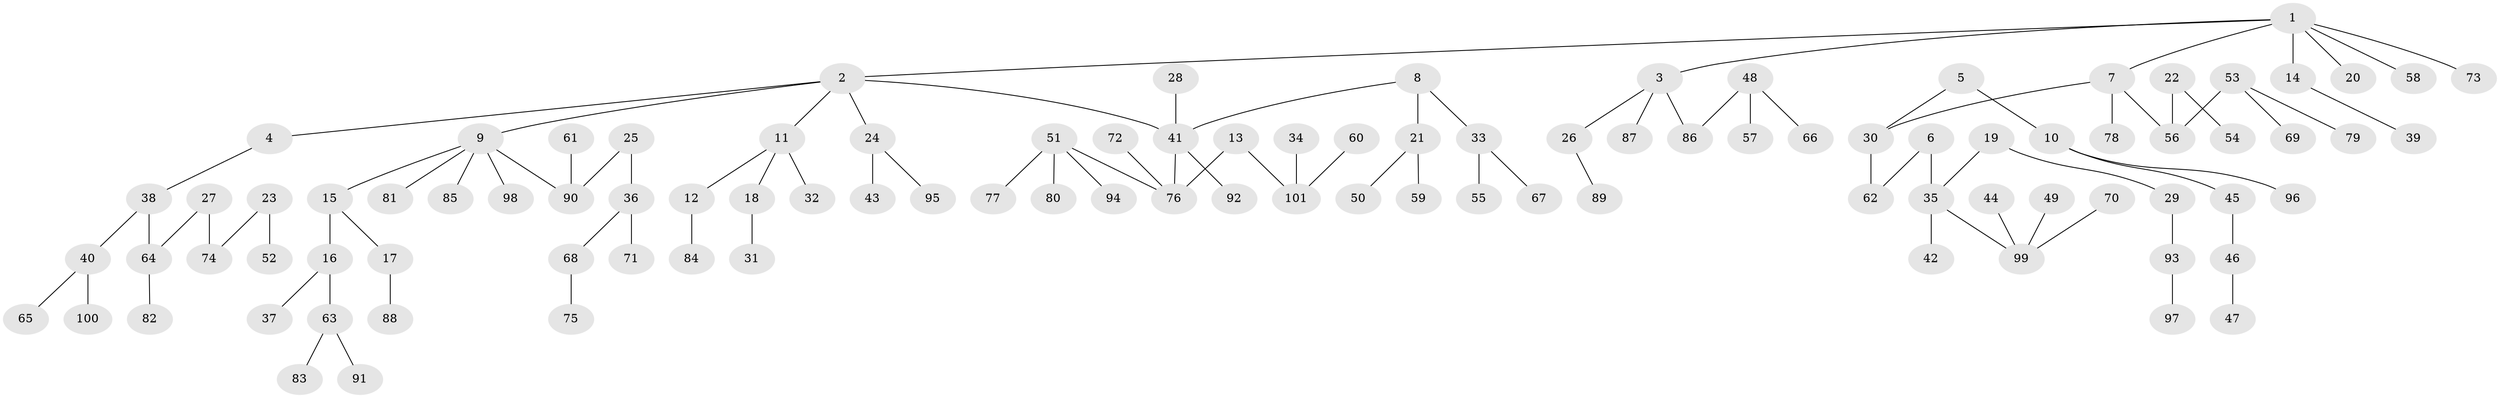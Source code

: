 // original degree distribution, {8: 0.006944444444444444, 1: 0.4861111111111111, 6: 0.020833333333333332, 5: 0.034722222222222224, 3: 0.11805555555555555, 4: 0.0625, 2: 0.2708333333333333}
// Generated by graph-tools (version 1.1) at 2025/37/03/04/25 23:37:23]
// undirected, 101 vertices, 100 edges
graph export_dot {
  node [color=gray90,style=filled];
  1;
  2;
  3;
  4;
  5;
  6;
  7;
  8;
  9;
  10;
  11;
  12;
  13;
  14;
  15;
  16;
  17;
  18;
  19;
  20;
  21;
  22;
  23;
  24;
  25;
  26;
  27;
  28;
  29;
  30;
  31;
  32;
  33;
  34;
  35;
  36;
  37;
  38;
  39;
  40;
  41;
  42;
  43;
  44;
  45;
  46;
  47;
  48;
  49;
  50;
  51;
  52;
  53;
  54;
  55;
  56;
  57;
  58;
  59;
  60;
  61;
  62;
  63;
  64;
  65;
  66;
  67;
  68;
  69;
  70;
  71;
  72;
  73;
  74;
  75;
  76;
  77;
  78;
  79;
  80;
  81;
  82;
  83;
  84;
  85;
  86;
  87;
  88;
  89;
  90;
  91;
  92;
  93;
  94;
  95;
  96;
  97;
  98;
  99;
  100;
  101;
  1 -- 2 [weight=1.0];
  1 -- 3 [weight=1.0];
  1 -- 7 [weight=1.0];
  1 -- 14 [weight=1.0];
  1 -- 20 [weight=1.0];
  1 -- 58 [weight=1.0];
  1 -- 73 [weight=1.0];
  2 -- 4 [weight=1.0];
  2 -- 9 [weight=1.0];
  2 -- 11 [weight=1.0];
  2 -- 24 [weight=1.0];
  2 -- 41 [weight=1.0];
  3 -- 26 [weight=1.0];
  3 -- 86 [weight=1.0];
  3 -- 87 [weight=1.0];
  4 -- 38 [weight=1.0];
  5 -- 10 [weight=1.0];
  5 -- 30 [weight=1.0];
  6 -- 35 [weight=1.0];
  6 -- 62 [weight=1.0];
  7 -- 30 [weight=1.0];
  7 -- 56 [weight=1.0];
  7 -- 78 [weight=1.0];
  8 -- 21 [weight=1.0];
  8 -- 33 [weight=1.0];
  8 -- 41 [weight=1.0];
  9 -- 15 [weight=1.0];
  9 -- 81 [weight=1.0];
  9 -- 85 [weight=1.0];
  9 -- 90 [weight=1.0];
  9 -- 98 [weight=1.0];
  10 -- 45 [weight=1.0];
  10 -- 96 [weight=1.0];
  11 -- 12 [weight=1.0];
  11 -- 18 [weight=1.0];
  11 -- 32 [weight=1.0];
  12 -- 84 [weight=1.0];
  13 -- 76 [weight=1.0];
  13 -- 101 [weight=1.0];
  14 -- 39 [weight=1.0];
  15 -- 16 [weight=1.0];
  15 -- 17 [weight=1.0];
  16 -- 37 [weight=1.0];
  16 -- 63 [weight=1.0];
  17 -- 88 [weight=1.0];
  18 -- 31 [weight=1.0];
  19 -- 29 [weight=1.0];
  19 -- 35 [weight=1.0];
  21 -- 50 [weight=1.0];
  21 -- 59 [weight=1.0];
  22 -- 54 [weight=1.0];
  22 -- 56 [weight=1.0];
  23 -- 52 [weight=1.0];
  23 -- 74 [weight=1.0];
  24 -- 43 [weight=1.0];
  24 -- 95 [weight=1.0];
  25 -- 36 [weight=1.0];
  25 -- 90 [weight=1.0];
  26 -- 89 [weight=1.0];
  27 -- 64 [weight=1.0];
  27 -- 74 [weight=1.0];
  28 -- 41 [weight=1.0];
  29 -- 93 [weight=1.0];
  30 -- 62 [weight=1.0];
  33 -- 55 [weight=1.0];
  33 -- 67 [weight=1.0];
  34 -- 101 [weight=1.0];
  35 -- 42 [weight=1.0];
  35 -- 99 [weight=1.0];
  36 -- 68 [weight=1.0];
  36 -- 71 [weight=1.0];
  38 -- 40 [weight=1.0];
  38 -- 64 [weight=1.0];
  40 -- 65 [weight=1.0];
  40 -- 100 [weight=1.0];
  41 -- 76 [weight=1.0];
  41 -- 92 [weight=1.0];
  44 -- 99 [weight=1.0];
  45 -- 46 [weight=1.0];
  46 -- 47 [weight=1.0];
  48 -- 57 [weight=1.0];
  48 -- 66 [weight=1.0];
  48 -- 86 [weight=1.0];
  49 -- 99 [weight=1.0];
  51 -- 76 [weight=1.0];
  51 -- 77 [weight=1.0];
  51 -- 80 [weight=1.0];
  51 -- 94 [weight=1.0];
  53 -- 56 [weight=1.0];
  53 -- 69 [weight=1.0];
  53 -- 79 [weight=1.0];
  60 -- 101 [weight=1.0];
  61 -- 90 [weight=1.0];
  63 -- 83 [weight=1.0];
  63 -- 91 [weight=1.0];
  64 -- 82 [weight=1.0];
  68 -- 75 [weight=1.0];
  70 -- 99 [weight=1.0];
  72 -- 76 [weight=1.0];
  93 -- 97 [weight=1.0];
}
